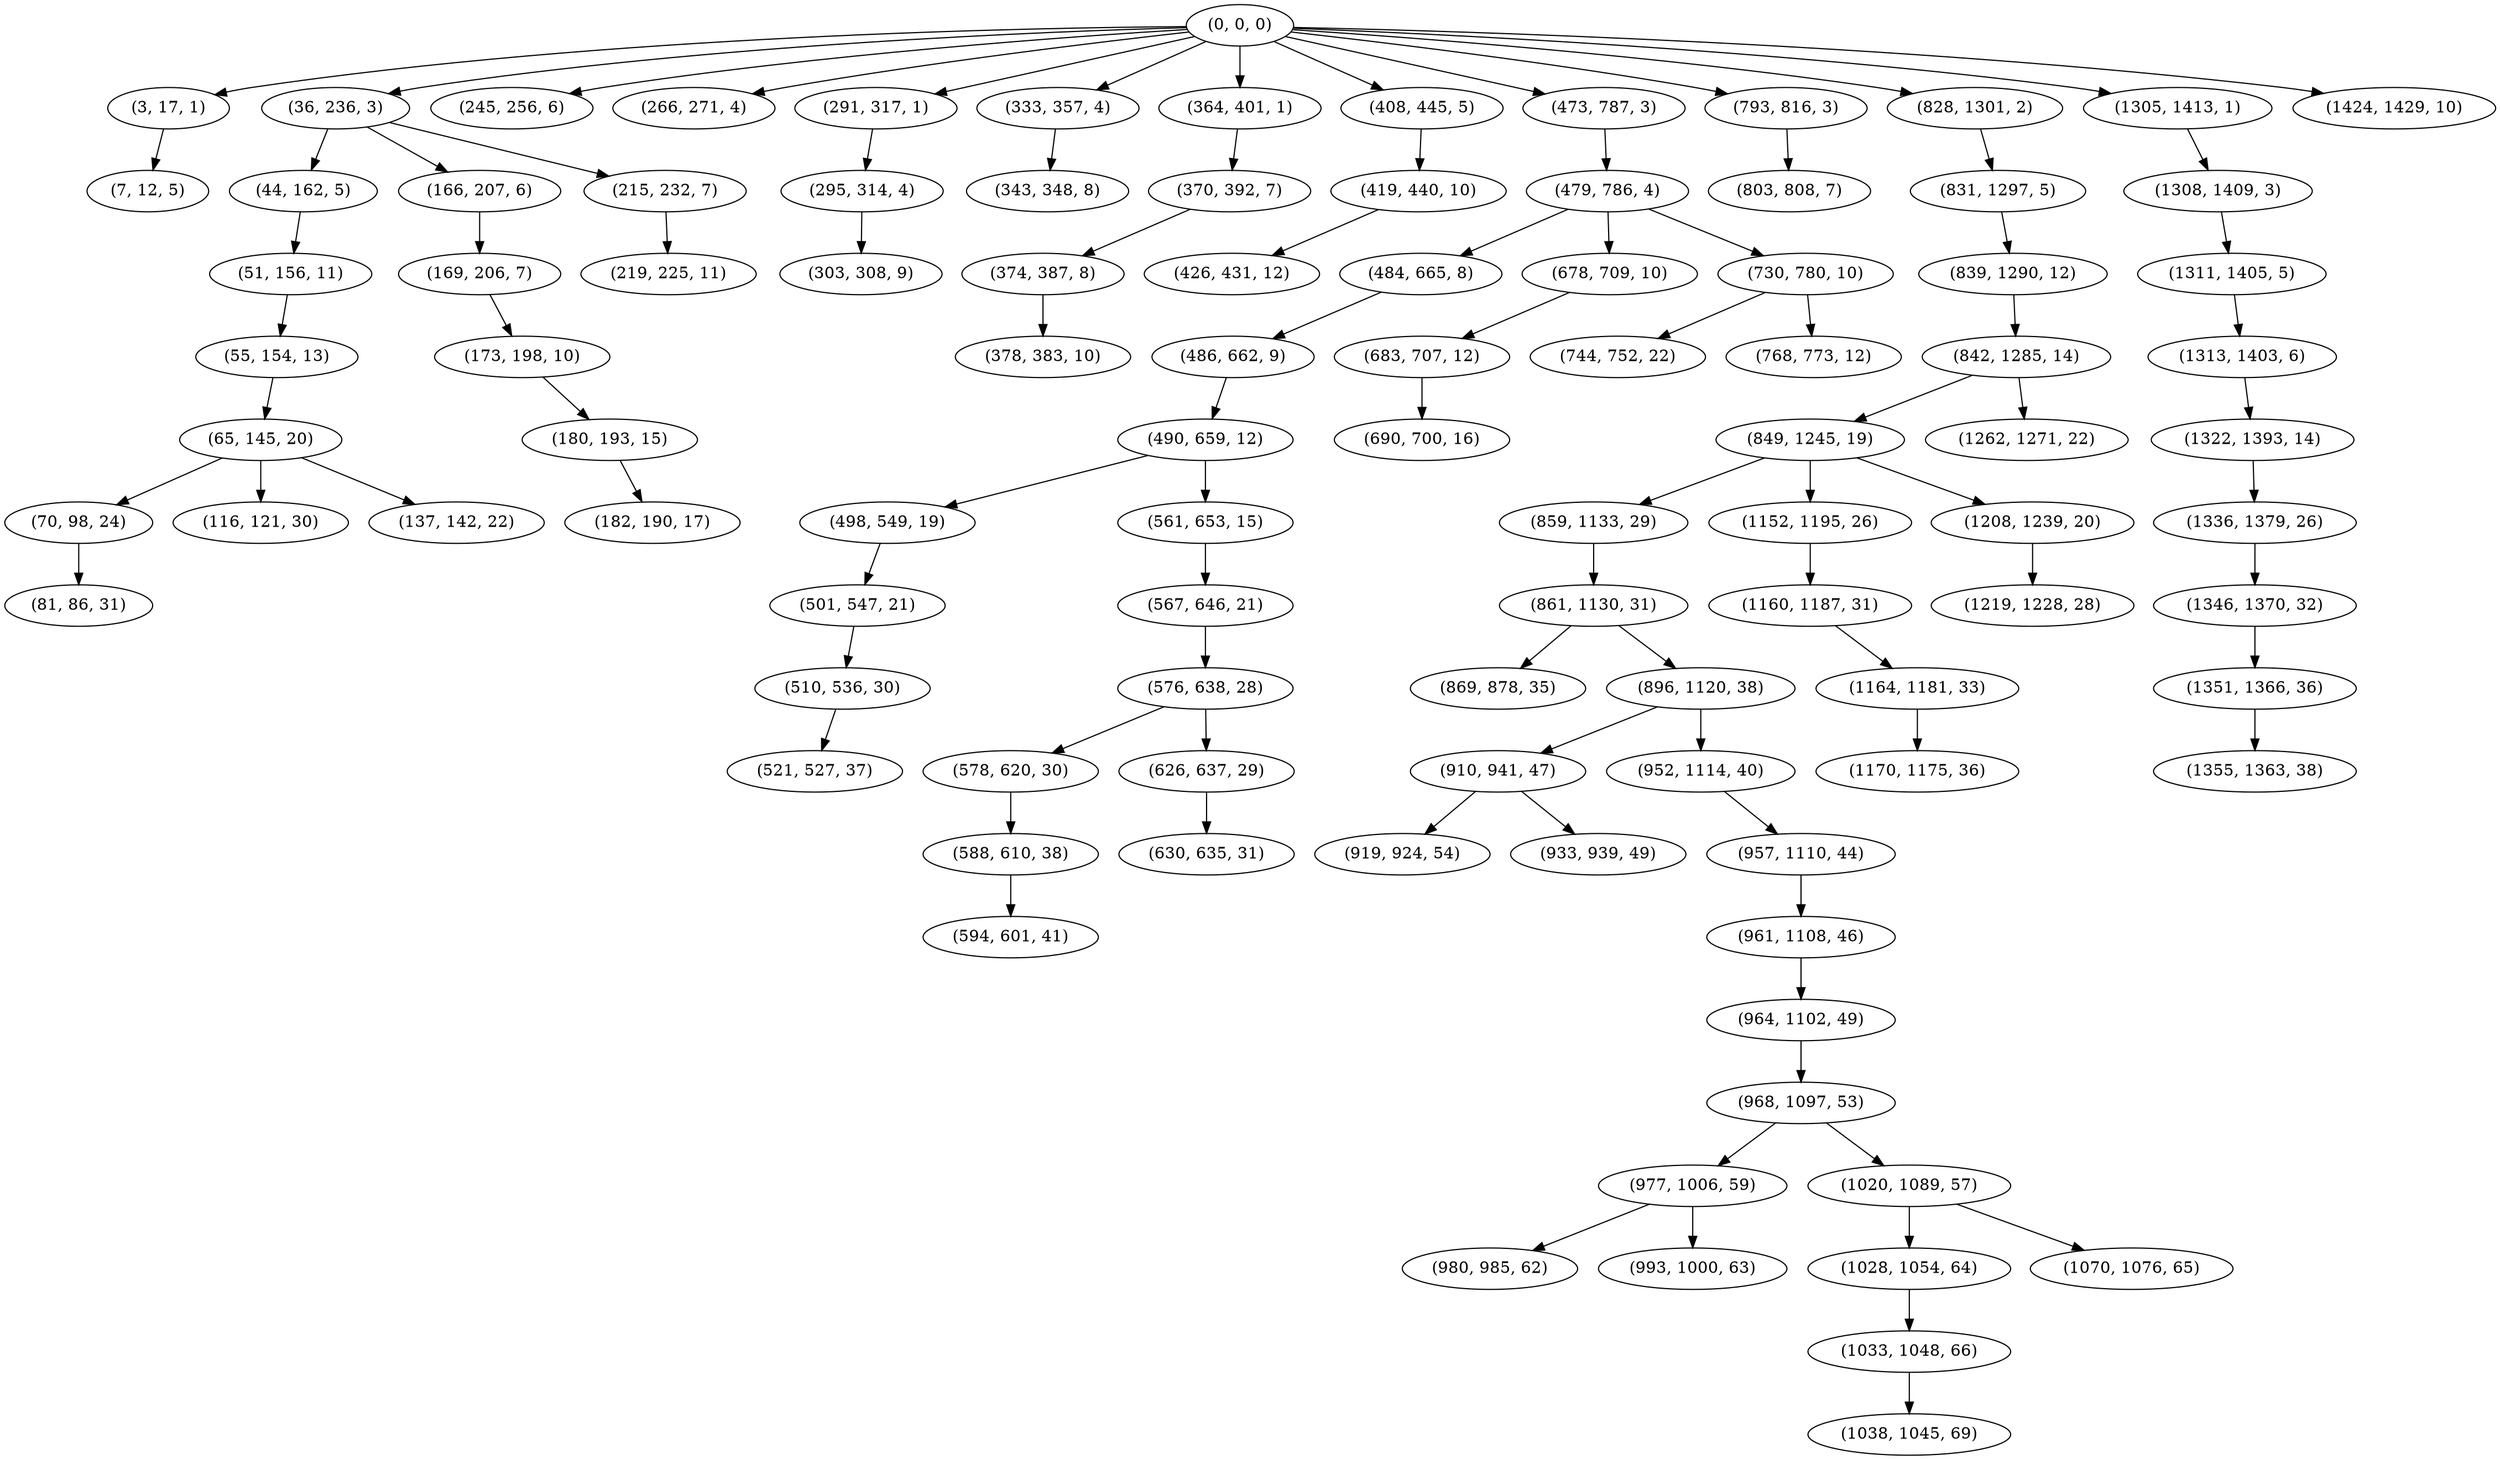 digraph tree {
    "(0, 0, 0)";
    "(3, 17, 1)";
    "(7, 12, 5)";
    "(36, 236, 3)";
    "(44, 162, 5)";
    "(51, 156, 11)";
    "(55, 154, 13)";
    "(65, 145, 20)";
    "(70, 98, 24)";
    "(81, 86, 31)";
    "(116, 121, 30)";
    "(137, 142, 22)";
    "(166, 207, 6)";
    "(169, 206, 7)";
    "(173, 198, 10)";
    "(180, 193, 15)";
    "(182, 190, 17)";
    "(215, 232, 7)";
    "(219, 225, 11)";
    "(245, 256, 6)";
    "(266, 271, 4)";
    "(291, 317, 1)";
    "(295, 314, 4)";
    "(303, 308, 9)";
    "(333, 357, 4)";
    "(343, 348, 8)";
    "(364, 401, 1)";
    "(370, 392, 7)";
    "(374, 387, 8)";
    "(378, 383, 10)";
    "(408, 445, 5)";
    "(419, 440, 10)";
    "(426, 431, 12)";
    "(473, 787, 3)";
    "(479, 786, 4)";
    "(484, 665, 8)";
    "(486, 662, 9)";
    "(490, 659, 12)";
    "(498, 549, 19)";
    "(501, 547, 21)";
    "(510, 536, 30)";
    "(521, 527, 37)";
    "(561, 653, 15)";
    "(567, 646, 21)";
    "(576, 638, 28)";
    "(578, 620, 30)";
    "(588, 610, 38)";
    "(594, 601, 41)";
    "(626, 637, 29)";
    "(630, 635, 31)";
    "(678, 709, 10)";
    "(683, 707, 12)";
    "(690, 700, 16)";
    "(730, 780, 10)";
    "(744, 752, 22)";
    "(768, 773, 12)";
    "(793, 816, 3)";
    "(803, 808, 7)";
    "(828, 1301, 2)";
    "(831, 1297, 5)";
    "(839, 1290, 12)";
    "(842, 1285, 14)";
    "(849, 1245, 19)";
    "(859, 1133, 29)";
    "(861, 1130, 31)";
    "(869, 878, 35)";
    "(896, 1120, 38)";
    "(910, 941, 47)";
    "(919, 924, 54)";
    "(933, 939, 49)";
    "(952, 1114, 40)";
    "(957, 1110, 44)";
    "(961, 1108, 46)";
    "(964, 1102, 49)";
    "(968, 1097, 53)";
    "(977, 1006, 59)";
    "(980, 985, 62)";
    "(993, 1000, 63)";
    "(1020, 1089, 57)";
    "(1028, 1054, 64)";
    "(1033, 1048, 66)";
    "(1038, 1045, 69)";
    "(1070, 1076, 65)";
    "(1152, 1195, 26)";
    "(1160, 1187, 31)";
    "(1164, 1181, 33)";
    "(1170, 1175, 36)";
    "(1208, 1239, 20)";
    "(1219, 1228, 28)";
    "(1262, 1271, 22)";
    "(1305, 1413, 1)";
    "(1308, 1409, 3)";
    "(1311, 1405, 5)";
    "(1313, 1403, 6)";
    "(1322, 1393, 14)";
    "(1336, 1379, 26)";
    "(1346, 1370, 32)";
    "(1351, 1366, 36)";
    "(1355, 1363, 38)";
    "(1424, 1429, 10)";
    "(0, 0, 0)" -> "(3, 17, 1)";
    "(0, 0, 0)" -> "(36, 236, 3)";
    "(0, 0, 0)" -> "(245, 256, 6)";
    "(0, 0, 0)" -> "(266, 271, 4)";
    "(0, 0, 0)" -> "(291, 317, 1)";
    "(0, 0, 0)" -> "(333, 357, 4)";
    "(0, 0, 0)" -> "(364, 401, 1)";
    "(0, 0, 0)" -> "(408, 445, 5)";
    "(0, 0, 0)" -> "(473, 787, 3)";
    "(0, 0, 0)" -> "(793, 816, 3)";
    "(0, 0, 0)" -> "(828, 1301, 2)";
    "(0, 0, 0)" -> "(1305, 1413, 1)";
    "(0, 0, 0)" -> "(1424, 1429, 10)";
    "(3, 17, 1)" -> "(7, 12, 5)";
    "(36, 236, 3)" -> "(44, 162, 5)";
    "(36, 236, 3)" -> "(166, 207, 6)";
    "(36, 236, 3)" -> "(215, 232, 7)";
    "(44, 162, 5)" -> "(51, 156, 11)";
    "(51, 156, 11)" -> "(55, 154, 13)";
    "(55, 154, 13)" -> "(65, 145, 20)";
    "(65, 145, 20)" -> "(70, 98, 24)";
    "(65, 145, 20)" -> "(116, 121, 30)";
    "(65, 145, 20)" -> "(137, 142, 22)";
    "(70, 98, 24)" -> "(81, 86, 31)";
    "(166, 207, 6)" -> "(169, 206, 7)";
    "(169, 206, 7)" -> "(173, 198, 10)";
    "(173, 198, 10)" -> "(180, 193, 15)";
    "(180, 193, 15)" -> "(182, 190, 17)";
    "(215, 232, 7)" -> "(219, 225, 11)";
    "(291, 317, 1)" -> "(295, 314, 4)";
    "(295, 314, 4)" -> "(303, 308, 9)";
    "(333, 357, 4)" -> "(343, 348, 8)";
    "(364, 401, 1)" -> "(370, 392, 7)";
    "(370, 392, 7)" -> "(374, 387, 8)";
    "(374, 387, 8)" -> "(378, 383, 10)";
    "(408, 445, 5)" -> "(419, 440, 10)";
    "(419, 440, 10)" -> "(426, 431, 12)";
    "(473, 787, 3)" -> "(479, 786, 4)";
    "(479, 786, 4)" -> "(484, 665, 8)";
    "(479, 786, 4)" -> "(678, 709, 10)";
    "(479, 786, 4)" -> "(730, 780, 10)";
    "(484, 665, 8)" -> "(486, 662, 9)";
    "(486, 662, 9)" -> "(490, 659, 12)";
    "(490, 659, 12)" -> "(498, 549, 19)";
    "(490, 659, 12)" -> "(561, 653, 15)";
    "(498, 549, 19)" -> "(501, 547, 21)";
    "(501, 547, 21)" -> "(510, 536, 30)";
    "(510, 536, 30)" -> "(521, 527, 37)";
    "(561, 653, 15)" -> "(567, 646, 21)";
    "(567, 646, 21)" -> "(576, 638, 28)";
    "(576, 638, 28)" -> "(578, 620, 30)";
    "(576, 638, 28)" -> "(626, 637, 29)";
    "(578, 620, 30)" -> "(588, 610, 38)";
    "(588, 610, 38)" -> "(594, 601, 41)";
    "(626, 637, 29)" -> "(630, 635, 31)";
    "(678, 709, 10)" -> "(683, 707, 12)";
    "(683, 707, 12)" -> "(690, 700, 16)";
    "(730, 780, 10)" -> "(744, 752, 22)";
    "(730, 780, 10)" -> "(768, 773, 12)";
    "(793, 816, 3)" -> "(803, 808, 7)";
    "(828, 1301, 2)" -> "(831, 1297, 5)";
    "(831, 1297, 5)" -> "(839, 1290, 12)";
    "(839, 1290, 12)" -> "(842, 1285, 14)";
    "(842, 1285, 14)" -> "(849, 1245, 19)";
    "(842, 1285, 14)" -> "(1262, 1271, 22)";
    "(849, 1245, 19)" -> "(859, 1133, 29)";
    "(849, 1245, 19)" -> "(1152, 1195, 26)";
    "(849, 1245, 19)" -> "(1208, 1239, 20)";
    "(859, 1133, 29)" -> "(861, 1130, 31)";
    "(861, 1130, 31)" -> "(869, 878, 35)";
    "(861, 1130, 31)" -> "(896, 1120, 38)";
    "(896, 1120, 38)" -> "(910, 941, 47)";
    "(896, 1120, 38)" -> "(952, 1114, 40)";
    "(910, 941, 47)" -> "(919, 924, 54)";
    "(910, 941, 47)" -> "(933, 939, 49)";
    "(952, 1114, 40)" -> "(957, 1110, 44)";
    "(957, 1110, 44)" -> "(961, 1108, 46)";
    "(961, 1108, 46)" -> "(964, 1102, 49)";
    "(964, 1102, 49)" -> "(968, 1097, 53)";
    "(968, 1097, 53)" -> "(977, 1006, 59)";
    "(968, 1097, 53)" -> "(1020, 1089, 57)";
    "(977, 1006, 59)" -> "(980, 985, 62)";
    "(977, 1006, 59)" -> "(993, 1000, 63)";
    "(1020, 1089, 57)" -> "(1028, 1054, 64)";
    "(1020, 1089, 57)" -> "(1070, 1076, 65)";
    "(1028, 1054, 64)" -> "(1033, 1048, 66)";
    "(1033, 1048, 66)" -> "(1038, 1045, 69)";
    "(1152, 1195, 26)" -> "(1160, 1187, 31)";
    "(1160, 1187, 31)" -> "(1164, 1181, 33)";
    "(1164, 1181, 33)" -> "(1170, 1175, 36)";
    "(1208, 1239, 20)" -> "(1219, 1228, 28)";
    "(1305, 1413, 1)" -> "(1308, 1409, 3)";
    "(1308, 1409, 3)" -> "(1311, 1405, 5)";
    "(1311, 1405, 5)" -> "(1313, 1403, 6)";
    "(1313, 1403, 6)" -> "(1322, 1393, 14)";
    "(1322, 1393, 14)" -> "(1336, 1379, 26)";
    "(1336, 1379, 26)" -> "(1346, 1370, 32)";
    "(1346, 1370, 32)" -> "(1351, 1366, 36)";
    "(1351, 1366, 36)" -> "(1355, 1363, 38)";
}
